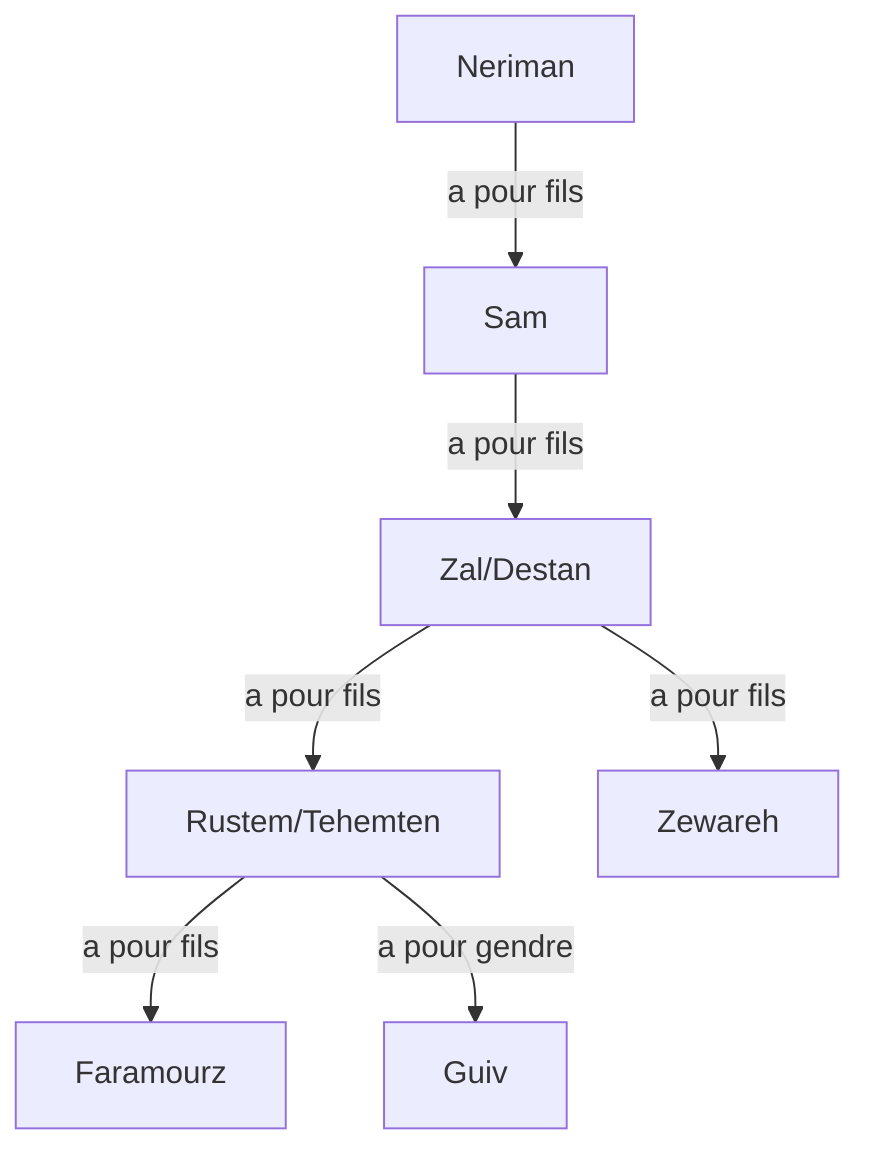 graph TD
Neriman --a pour fils--> Sam
Sam --a pour fils--> Zal/Destan
Zal/Destan --a pour fils--> Rustem/Tehemten
Zal/Destan --a pour fils--> Zewareh
Rustem/Tehemten --a pour fils--> Faramourz
Rustem/Tehemten --a pour gendre--> Guiv